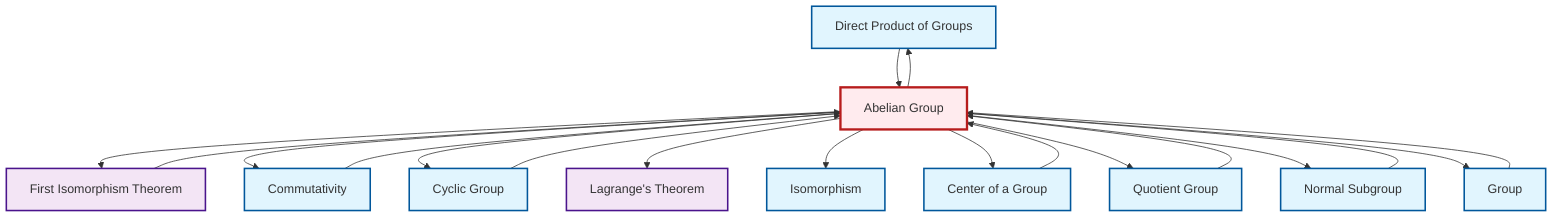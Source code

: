 graph TD
    classDef definition fill:#e1f5fe,stroke:#01579b,stroke-width:2px
    classDef theorem fill:#f3e5f5,stroke:#4a148c,stroke-width:2px
    classDef axiom fill:#fff3e0,stroke:#e65100,stroke-width:2px
    classDef example fill:#e8f5e9,stroke:#1b5e20,stroke-width:2px
    classDef current fill:#ffebee,stroke:#b71c1c,stroke-width:3px
    def-direct-product["Direct Product of Groups"]:::definition
    def-normal-subgroup["Normal Subgroup"]:::definition
    def-center-of-group["Center of a Group"]:::definition
    def-isomorphism["Isomorphism"]:::definition
    def-commutativity["Commutativity"]:::definition
    def-abelian-group["Abelian Group"]:::definition
    thm-first-isomorphism["First Isomorphism Theorem"]:::theorem
    thm-lagrange["Lagrange's Theorem"]:::theorem
    def-cyclic-group["Cyclic Group"]:::definition
    def-group["Group"]:::definition
    def-quotient-group["Quotient Group"]:::definition
    def-abelian-group --> thm-first-isomorphism
    def-abelian-group --> def-commutativity
    def-commutativity --> def-abelian-group
    def-normal-subgroup --> def-abelian-group
    def-abelian-group --> def-cyclic-group
    def-quotient-group --> def-abelian-group
    def-abelian-group --> thm-lagrange
    thm-first-isomorphism --> def-abelian-group
    def-abelian-group --> def-isomorphism
    def-abelian-group --> def-direct-product
    def-abelian-group --> def-center-of-group
    def-cyclic-group --> def-abelian-group
    def-abelian-group --> def-quotient-group
    def-direct-product --> def-abelian-group
    def-group --> def-abelian-group
    def-abelian-group --> def-normal-subgroup
    def-center-of-group --> def-abelian-group
    def-abelian-group --> def-group
    class def-abelian-group current